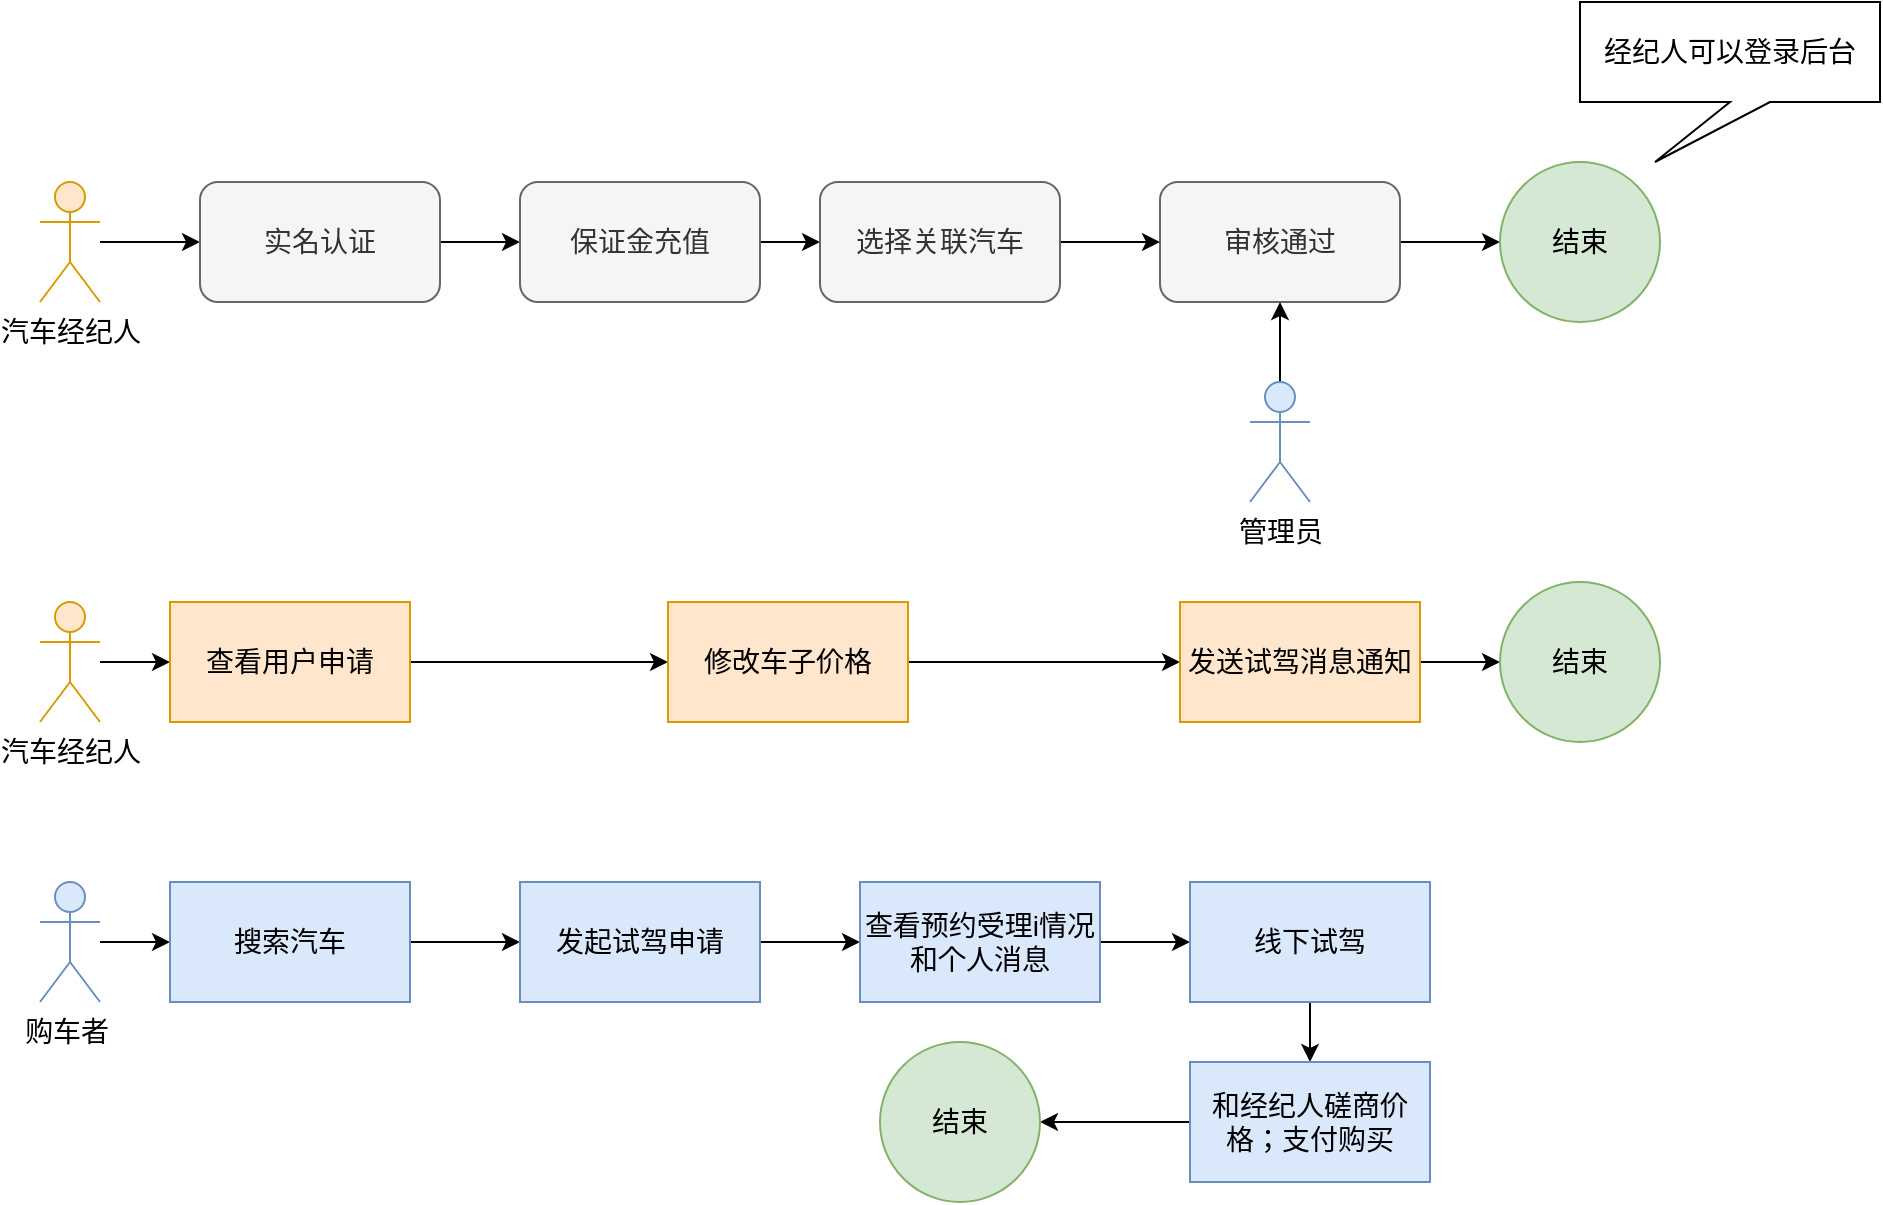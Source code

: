 <mxfile version="16.4.2" type="github">
  <diagram id="OjNTn0tOpsE4KfgikNzZ" name="Page-1">
    <mxGraphModel dx="2249" dy="794" grid="1" gridSize="10" guides="1" tooltips="1" connect="1" arrows="1" fold="1" page="1" pageScale="1" pageWidth="827" pageHeight="1169" math="0" shadow="0">
      <root>
        <mxCell id="0" />
        <mxCell id="1" parent="0" />
        <mxCell id="VZDu2zD1H86c9q05FF-y-11" value="" style="edgeStyle=orthogonalEdgeStyle;rounded=0;orthogonalLoop=1;jettySize=auto;html=1;fontSize=14;" parent="1" source="VZDu2zD1H86c9q05FF-y-1" target="VZDu2zD1H86c9q05FF-y-5" edge="1">
          <mxGeometry relative="1" as="geometry" />
        </mxCell>
        <mxCell id="VZDu2zD1H86c9q05FF-y-1" value="汽车经纪人" style="shape=umlActor;verticalLabelPosition=bottom;verticalAlign=top;html=1;outlineConnect=0;fontSize=14;fillColor=#ffe6cc;strokeColor=#d79b00;" parent="1" vertex="1">
          <mxGeometry x="-20" y="260" width="30" height="60" as="geometry" />
        </mxCell>
        <mxCell id="VZDu2zD1H86c9q05FF-y-12" value="" style="edgeStyle=orthogonalEdgeStyle;rounded=0;orthogonalLoop=1;jettySize=auto;html=1;fontSize=14;" parent="1" source="VZDu2zD1H86c9q05FF-y-5" target="VZDu2zD1H86c9q05FF-y-6" edge="1">
          <mxGeometry relative="1" as="geometry" />
        </mxCell>
        <mxCell id="VZDu2zD1H86c9q05FF-y-5" value="实名认证" style="rounded=1;whiteSpace=wrap;html=1;fontSize=14;fillColor=#f5f5f5;fontColor=#333333;strokeColor=#666666;" parent="1" vertex="1">
          <mxGeometry x="60" y="260" width="120" height="60" as="geometry" />
        </mxCell>
        <mxCell id="VZDu2zD1H86c9q05FF-y-17" value="" style="edgeStyle=orthogonalEdgeStyle;rounded=0;orthogonalLoop=1;jettySize=auto;html=1;fontSize=14;" parent="1" source="VZDu2zD1H86c9q05FF-y-6" target="VZDu2zD1H86c9q05FF-y-16" edge="1">
          <mxGeometry relative="1" as="geometry" />
        </mxCell>
        <mxCell id="VZDu2zD1H86c9q05FF-y-6" value="保证金充值" style="rounded=1;whiteSpace=wrap;html=1;fontSize=14;fillColor=#f5f5f5;fontColor=#333333;strokeColor=#666666;" parent="1" vertex="1">
          <mxGeometry x="220" y="260" width="120" height="60" as="geometry" />
        </mxCell>
        <mxCell id="VZDu2zD1H86c9q05FF-y-14" value="" style="edgeStyle=orthogonalEdgeStyle;rounded=0;orthogonalLoop=1;jettySize=auto;html=1;fontSize=14;" parent="1" source="VZDu2zD1H86c9q05FF-y-7" target="VZDu2zD1H86c9q05FF-y-8" edge="1">
          <mxGeometry relative="1" as="geometry" />
        </mxCell>
        <mxCell id="VZDu2zD1H86c9q05FF-y-7" value="审核通过" style="rounded=1;whiteSpace=wrap;html=1;fontSize=14;fillColor=#f5f5f5;fontColor=#333333;strokeColor=#666666;" parent="1" vertex="1">
          <mxGeometry x="540" y="260" width="120" height="60" as="geometry" />
        </mxCell>
        <mxCell id="VZDu2zD1H86c9q05FF-y-8" value="结束" style="ellipse;whiteSpace=wrap;html=1;aspect=fixed;fillColor=#d5e8d4;strokeColor=#82b366;fontSize=14;" parent="1" vertex="1">
          <mxGeometry x="710" y="250" width="80" height="80" as="geometry" />
        </mxCell>
        <mxCell id="VZDu2zD1H86c9q05FF-y-9" value="经纪人可以登录后台" style="shape=callout;whiteSpace=wrap;html=1;perimeter=calloutPerimeter;position2=0.25;fontSize=14;" parent="1" vertex="1">
          <mxGeometry x="750" y="170" width="150" height="80" as="geometry" />
        </mxCell>
        <mxCell id="VZDu2zD1H86c9q05FF-y-15" value="" style="edgeStyle=orthogonalEdgeStyle;rounded=0;orthogonalLoop=1;jettySize=auto;html=1;fontSize=14;" parent="1" source="VZDu2zD1H86c9q05FF-y-10" target="VZDu2zD1H86c9q05FF-y-7" edge="1">
          <mxGeometry relative="1" as="geometry" />
        </mxCell>
        <mxCell id="VZDu2zD1H86c9q05FF-y-10" value="管理员" style="shape=umlActor;verticalLabelPosition=bottom;verticalAlign=top;html=1;outlineConnect=0;fillColor=#dae8fc;strokeColor=#6c8ebf;fontSize=14;horizontal=1;" parent="1" vertex="1">
          <mxGeometry x="585" y="360" width="30" height="60" as="geometry" />
        </mxCell>
        <mxCell id="VZDu2zD1H86c9q05FF-y-18" value="" style="edgeStyle=orthogonalEdgeStyle;rounded=0;orthogonalLoop=1;jettySize=auto;html=1;fontSize=14;" parent="1" source="VZDu2zD1H86c9q05FF-y-16" target="VZDu2zD1H86c9q05FF-y-7" edge="1">
          <mxGeometry relative="1" as="geometry" />
        </mxCell>
        <mxCell id="VZDu2zD1H86c9q05FF-y-16" value="选择关联汽车" style="rounded=1;whiteSpace=wrap;html=1;fontSize=14;fillColor=#f5f5f5;fontColor=#333333;strokeColor=#666666;" parent="1" vertex="1">
          <mxGeometry x="370" y="260" width="120" height="60" as="geometry" />
        </mxCell>
        <mxCell id="41ozPT8D4ZdPyhtJS3lG-7" value="" style="edgeStyle=orthogonalEdgeStyle;rounded=0;orthogonalLoop=1;jettySize=auto;html=1;" parent="1" source="41ozPT8D4ZdPyhtJS3lG-2" target="41ozPT8D4ZdPyhtJS3lG-6" edge="1">
          <mxGeometry relative="1" as="geometry" />
        </mxCell>
        <mxCell id="41ozPT8D4ZdPyhtJS3lG-2" value="汽车经纪人" style="shape=umlActor;verticalLabelPosition=bottom;verticalAlign=top;html=1;outlineConnect=0;fontSize=14;fillColor=#ffe6cc;strokeColor=#d79b00;" parent="1" vertex="1">
          <mxGeometry x="-20" y="470" width="30" height="60" as="geometry" />
        </mxCell>
        <mxCell id="41ozPT8D4ZdPyhtJS3lG-23" value="" style="edgeStyle=orthogonalEdgeStyle;rounded=0;orthogonalLoop=1;jettySize=auto;html=1;" parent="1" source="41ozPT8D4ZdPyhtJS3lG-6" target="41ozPT8D4ZdPyhtJS3lG-9" edge="1">
          <mxGeometry relative="1" as="geometry">
            <mxPoint x="220" y="500" as="targetPoint" />
          </mxGeometry>
        </mxCell>
        <mxCell id="41ozPT8D4ZdPyhtJS3lG-6" value="查看用户申请" style="whiteSpace=wrap;html=1;fontSize=14;verticalAlign=middle;fillColor=#ffe6cc;strokeColor=#d79b00;" parent="1" vertex="1">
          <mxGeometry x="45" y="470" width="120" height="60" as="geometry" />
        </mxCell>
        <mxCell id="41ozPT8D4ZdPyhtJS3lG-25" value="" style="edgeStyle=orthogonalEdgeStyle;rounded=0;orthogonalLoop=1;jettySize=auto;html=1;" parent="1" source="41ozPT8D4ZdPyhtJS3lG-9" target="41ozPT8D4ZdPyhtJS3lG-10" edge="1">
          <mxGeometry relative="1" as="geometry" />
        </mxCell>
        <mxCell id="41ozPT8D4ZdPyhtJS3lG-9" value="修改车子价格" style="whiteSpace=wrap;html=1;fontSize=14;verticalAlign=middle;fillColor=#ffe6cc;strokeColor=#d79b00;" parent="1" vertex="1">
          <mxGeometry x="294" y="470" width="120" height="60" as="geometry" />
        </mxCell>
        <mxCell id="41ozPT8D4ZdPyhtJS3lG-26" value="" style="edgeStyle=orthogonalEdgeStyle;rounded=0;orthogonalLoop=1;jettySize=auto;html=1;" parent="1" source="41ozPT8D4ZdPyhtJS3lG-10" target="41ozPT8D4ZdPyhtJS3lG-11" edge="1">
          <mxGeometry relative="1" as="geometry" />
        </mxCell>
        <mxCell id="41ozPT8D4ZdPyhtJS3lG-10" value="发送试驾消息通知" style="whiteSpace=wrap;html=1;fontSize=14;verticalAlign=middle;fillColor=#ffe6cc;strokeColor=#d79b00;" parent="1" vertex="1">
          <mxGeometry x="550" y="470" width="120" height="60" as="geometry" />
        </mxCell>
        <mxCell id="41ozPT8D4ZdPyhtJS3lG-11" value="结束" style="ellipse;whiteSpace=wrap;html=1;aspect=fixed;fillColor=#d5e8d4;strokeColor=#82b366;fontSize=14;" parent="1" vertex="1">
          <mxGeometry x="710" y="460" width="80" height="80" as="geometry" />
        </mxCell>
        <mxCell id="41ozPT8D4ZdPyhtJS3lG-14" value="" style="edgeStyle=orthogonalEdgeStyle;rounded=0;orthogonalLoop=1;jettySize=auto;html=1;" parent="1" source="41ozPT8D4ZdPyhtJS3lG-12" target="41ozPT8D4ZdPyhtJS3lG-13" edge="1">
          <mxGeometry relative="1" as="geometry" />
        </mxCell>
        <mxCell id="41ozPT8D4ZdPyhtJS3lG-12" value="购车者&amp;nbsp;" style="shape=umlActor;verticalLabelPosition=bottom;verticalAlign=top;html=1;outlineConnect=0;fontSize=14;fillColor=#dae8fc;strokeColor=#6c8ebf;" parent="1" vertex="1">
          <mxGeometry x="-20" y="610" width="30" height="60" as="geometry" />
        </mxCell>
        <mxCell id="41ozPT8D4ZdPyhtJS3lG-19" value="" style="edgeStyle=orthogonalEdgeStyle;rounded=0;orthogonalLoop=1;jettySize=auto;html=1;" parent="1" source="41ozPT8D4ZdPyhtJS3lG-13" target="41ozPT8D4ZdPyhtJS3lG-15" edge="1">
          <mxGeometry relative="1" as="geometry" />
        </mxCell>
        <mxCell id="41ozPT8D4ZdPyhtJS3lG-13" value="搜索汽车" style="whiteSpace=wrap;html=1;fontSize=14;verticalAlign=middle;fillColor=#dae8fc;strokeColor=#6c8ebf;" parent="1" vertex="1">
          <mxGeometry x="45" y="610" width="120" height="60" as="geometry" />
        </mxCell>
        <mxCell id="41ozPT8D4ZdPyhtJS3lG-20" value="" style="edgeStyle=orthogonalEdgeStyle;rounded=0;orthogonalLoop=1;jettySize=auto;html=1;" parent="1" source="41ozPT8D4ZdPyhtJS3lG-15" target="41ozPT8D4ZdPyhtJS3lG-16" edge="1">
          <mxGeometry relative="1" as="geometry" />
        </mxCell>
        <mxCell id="41ozPT8D4ZdPyhtJS3lG-15" value="发起试驾申请" style="whiteSpace=wrap;html=1;fontSize=14;verticalAlign=middle;fillColor=#dae8fc;strokeColor=#6c8ebf;" parent="1" vertex="1">
          <mxGeometry x="220" y="610" width="120" height="60" as="geometry" />
        </mxCell>
        <mxCell id="41ozPT8D4ZdPyhtJS3lG-21" value="" style="edgeStyle=orthogonalEdgeStyle;rounded=0;orthogonalLoop=1;jettySize=auto;html=1;" parent="1" source="41ozPT8D4ZdPyhtJS3lG-16" target="41ozPT8D4ZdPyhtJS3lG-17" edge="1">
          <mxGeometry relative="1" as="geometry" />
        </mxCell>
        <mxCell id="41ozPT8D4ZdPyhtJS3lG-16" value="查看预约受理i情况和个人消息" style="whiteSpace=wrap;html=1;fontSize=14;verticalAlign=middle;fillColor=#dae8fc;strokeColor=#6c8ebf;" parent="1" vertex="1">
          <mxGeometry x="390" y="610" width="120" height="60" as="geometry" />
        </mxCell>
        <mxCell id="41ozPT8D4ZdPyhtJS3lG-22" value="" style="edgeStyle=orthogonalEdgeStyle;rounded=0;orthogonalLoop=1;jettySize=auto;html=1;exitX=0;exitY=0.5;exitDx=0;exitDy=0;" parent="1" source="mNpqpKfRuckvNKYTNjAT-1" target="41ozPT8D4ZdPyhtJS3lG-18" edge="1">
          <mxGeometry relative="1" as="geometry" />
        </mxCell>
        <mxCell id="mNpqpKfRuckvNKYTNjAT-2" value="" style="edgeStyle=orthogonalEdgeStyle;rounded=0;orthogonalLoop=1;jettySize=auto;html=1;" edge="1" parent="1" source="41ozPT8D4ZdPyhtJS3lG-17" target="mNpqpKfRuckvNKYTNjAT-1">
          <mxGeometry relative="1" as="geometry" />
        </mxCell>
        <mxCell id="41ozPT8D4ZdPyhtJS3lG-17" value="线下试驾" style="whiteSpace=wrap;html=1;fontSize=14;verticalAlign=middle;fillColor=#dae8fc;strokeColor=#6c8ebf;" parent="1" vertex="1">
          <mxGeometry x="555" y="610" width="120" height="60" as="geometry" />
        </mxCell>
        <mxCell id="41ozPT8D4ZdPyhtJS3lG-18" value="结束" style="ellipse;whiteSpace=wrap;html=1;aspect=fixed;fillColor=#d5e8d4;strokeColor=#82b366;fontSize=14;" parent="1" vertex="1">
          <mxGeometry x="400" y="690" width="80" height="80" as="geometry" />
        </mxCell>
        <mxCell id="mNpqpKfRuckvNKYTNjAT-1" value="和经纪人磋商价格；支付购买" style="whiteSpace=wrap;html=1;fontSize=14;verticalAlign=middle;fillColor=#dae8fc;strokeColor=#6c8ebf;" vertex="1" parent="1">
          <mxGeometry x="555" y="700" width="120" height="60" as="geometry" />
        </mxCell>
      </root>
    </mxGraphModel>
  </diagram>
</mxfile>
